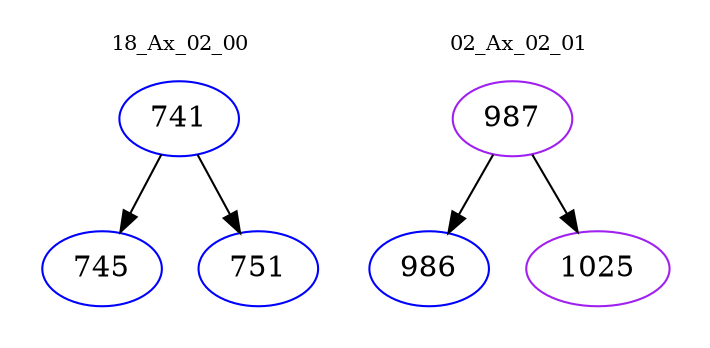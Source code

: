 digraph{
subgraph cluster_0 {
color = white
label = "18_Ax_02_00";
fontsize=10;
T0_741 [label="741", color="blue"]
T0_741 -> T0_745 [color="black"]
T0_745 [label="745", color="blue"]
T0_741 -> T0_751 [color="black"]
T0_751 [label="751", color="blue"]
}
subgraph cluster_1 {
color = white
label = "02_Ax_02_01";
fontsize=10;
T1_987 [label="987", color="purple"]
T1_987 -> T1_986 [color="black"]
T1_986 [label="986", color="blue"]
T1_987 -> T1_1025 [color="black"]
T1_1025 [label="1025", color="purple"]
}
}
